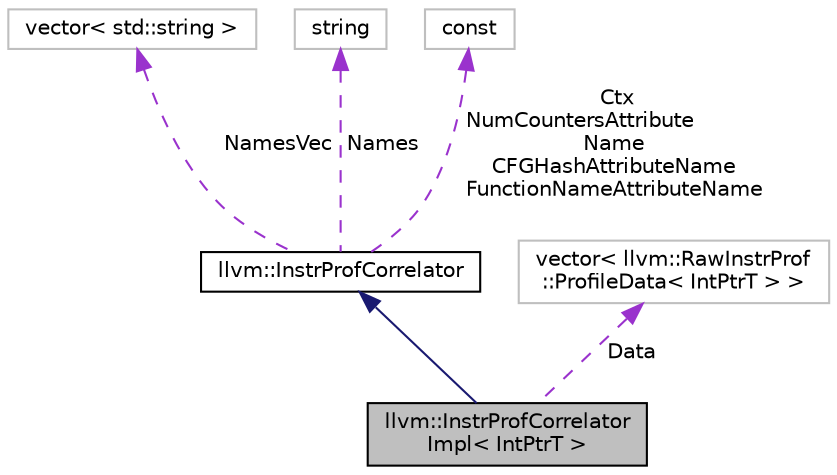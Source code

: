 digraph "llvm::InstrProfCorrelatorImpl&lt; IntPtrT &gt;"
{
 // LATEX_PDF_SIZE
  bgcolor="transparent";
  edge [fontname="Helvetica",fontsize="10",labelfontname="Helvetica",labelfontsize="10"];
  node [fontname="Helvetica",fontsize="10",shape=record];
  Node1 [label="llvm::InstrProfCorrelator\lImpl\< IntPtrT \>",height=0.2,width=0.4,color="black", fillcolor="grey75", style="filled", fontcolor="black",tooltip="InstrProfCorrelatorImpl - A child of InstrProfCorrelator with a template pointer type so that the Pro..."];
  Node2 -> Node1 [dir="back",color="midnightblue",fontsize="10",style="solid",fontname="Helvetica"];
  Node2 [label="llvm::InstrProfCorrelator",height=0.2,width=0.4,color="black",URL="$classllvm_1_1InstrProfCorrelator.html",tooltip="InstrProfCorrelator - A base class used to create raw instrumentation data to their functions."];
  Node3 -> Node2 [dir="back",color="darkorchid3",fontsize="10",style="dashed",label=" NamesVec" ,fontname="Helvetica"];
  Node3 [label="vector\< std::string \>",height=0.2,width=0.4,color="grey75",tooltip=" "];
  Node4 -> Node2 [dir="back",color="darkorchid3",fontsize="10",style="dashed",label=" Names" ,fontname="Helvetica"];
  Node4 [label="string",height=0.2,width=0.4,color="grey75",tooltip=" "];
  Node5 -> Node2 [dir="back",color="darkorchid3",fontsize="10",style="dashed",label=" Ctx\nNumCountersAttribute\lName\nCFGHashAttributeName\nFunctionNameAttributeName" ,fontname="Helvetica"];
  Node5 [label="const",height=0.2,width=0.4,color="grey75",tooltip=" "];
  Node6 -> Node1 [dir="back",color="darkorchid3",fontsize="10",style="dashed",label=" Data" ,fontname="Helvetica"];
  Node6 [label="vector\< llvm::RawInstrProf\l::ProfileData\< IntPtrT \> \>",height=0.2,width=0.4,color="grey75",tooltip=" "];
}

